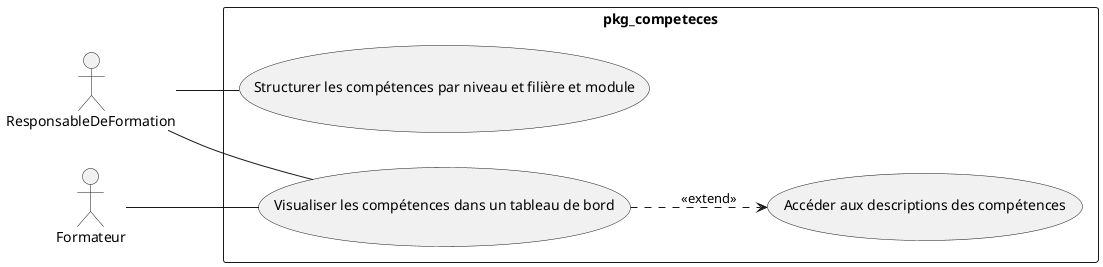 @startuml

left to right direction

actor ResponsableDeFormation as RF
actor Formateur as F
rectangle pkg_competeces{

usecase "Structurer les compétences par niveau et filière et module" as UC_1
usecase "Visualiser les compétences dans un tableau de bord" as UC_3
usecase "Accéder aux descriptions des compétences" as UC_4

RF -- UC_1
RF-- UC_3
F-- UC_3
}
UC_3 ..> UC_4 : <<extend>>

@enduml
